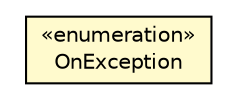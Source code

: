 #!/usr/local/bin/dot
#
# Class diagram 
# Generated by UMLGraph version R5_6-24-gf6e263 (http://www.umlgraph.org/)
#

digraph G {
	edge [fontname="Helvetica",fontsize=10,labelfontname="Helvetica",labelfontsize=10];
	node [fontname="Helvetica",fontsize=10,shape=plaintext];
	nodesep=0.25;
	ranksep=0.5;
	rankdir=LR;
	// com.gwtplatform.dispatch.shared.BatchAction.OnException
	c100359 [label=<<table title="com.gwtplatform.dispatch.shared.BatchAction.OnException" border="0" cellborder="1" cellspacing="0" cellpadding="2" port="p" bgcolor="lemonChiffon" href="./BatchAction.OnException.html">
		<tr><td><table border="0" cellspacing="0" cellpadding="1">
<tr><td align="center" balign="center"> &#171;enumeration&#187; </td></tr>
<tr><td align="center" balign="center"> OnException </td></tr>
		</table></td></tr>
		</table>>, URL="./BatchAction.OnException.html", fontname="Helvetica", fontcolor="black", fontsize=10.0];
}

